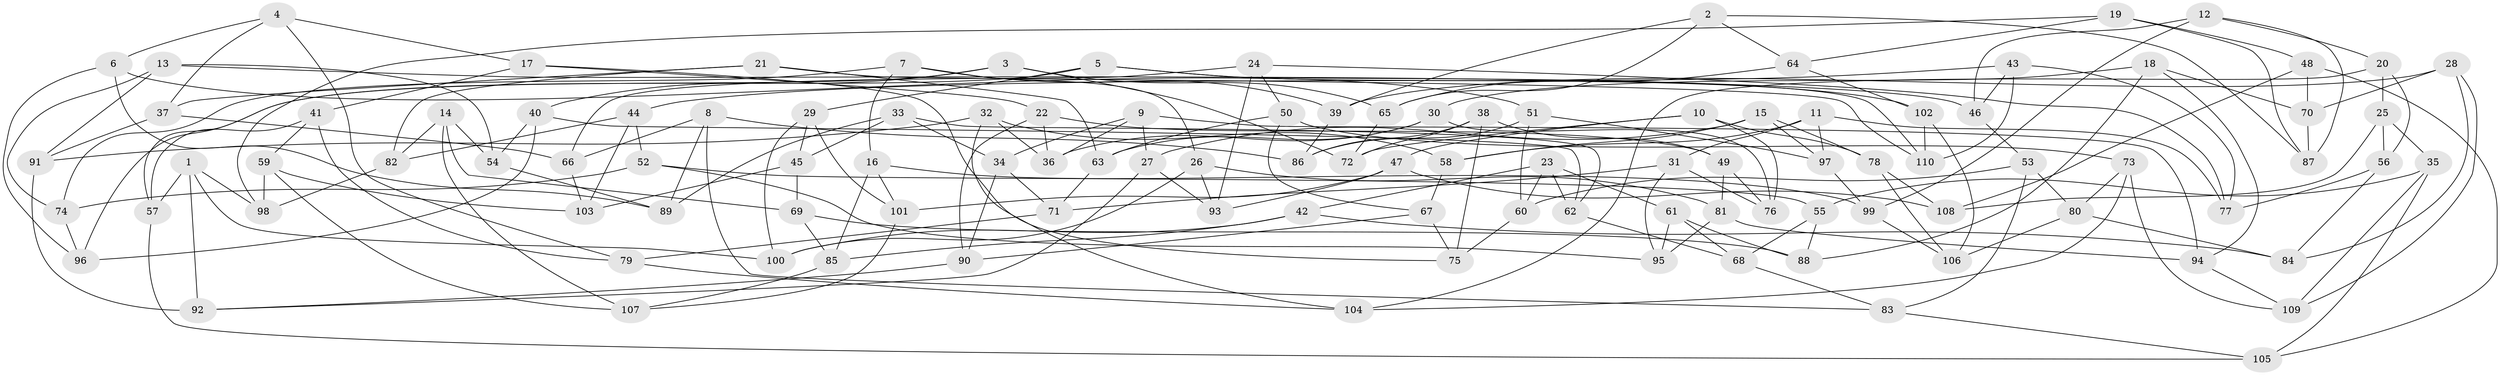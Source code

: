 // Generated by graph-tools (version 1.1) at 2025/56/03/09/25 04:56:30]
// undirected, 110 vertices, 220 edges
graph export_dot {
graph [start="1"]
  node [color=gray90,style=filled];
  1;
  2;
  3;
  4;
  5;
  6;
  7;
  8;
  9;
  10;
  11;
  12;
  13;
  14;
  15;
  16;
  17;
  18;
  19;
  20;
  21;
  22;
  23;
  24;
  25;
  26;
  27;
  28;
  29;
  30;
  31;
  32;
  33;
  34;
  35;
  36;
  37;
  38;
  39;
  40;
  41;
  42;
  43;
  44;
  45;
  46;
  47;
  48;
  49;
  50;
  51;
  52;
  53;
  54;
  55;
  56;
  57;
  58;
  59;
  60;
  61;
  62;
  63;
  64;
  65;
  66;
  67;
  68;
  69;
  70;
  71;
  72;
  73;
  74;
  75;
  76;
  77;
  78;
  79;
  80;
  81;
  82;
  83;
  84;
  85;
  86;
  87;
  88;
  89;
  90;
  91;
  92;
  93;
  94;
  95;
  96;
  97;
  98;
  99;
  100;
  101;
  102;
  103;
  104;
  105;
  106;
  107;
  108;
  109;
  110;
  1 -- 100;
  1 -- 92;
  1 -- 57;
  1 -- 98;
  2 -- 65;
  2 -- 87;
  2 -- 64;
  2 -- 39;
  3 -- 57;
  3 -- 40;
  3 -- 72;
  3 -- 65;
  4 -- 79;
  4 -- 17;
  4 -- 37;
  4 -- 6;
  5 -- 29;
  5 -- 110;
  5 -- 96;
  5 -- 102;
  6 -- 96;
  6 -- 89;
  6 -- 51;
  7 -- 16;
  7 -- 26;
  7 -- 74;
  7 -- 39;
  8 -- 66;
  8 -- 86;
  8 -- 89;
  8 -- 83;
  9 -- 27;
  9 -- 34;
  9 -- 94;
  9 -- 36;
  10 -- 76;
  10 -- 78;
  10 -- 72;
  10 -- 47;
  11 -- 31;
  11 -- 58;
  11 -- 97;
  11 -- 77;
  12 -- 87;
  12 -- 99;
  12 -- 20;
  12 -- 46;
  13 -- 74;
  13 -- 91;
  13 -- 46;
  13 -- 54;
  14 -- 69;
  14 -- 107;
  14 -- 82;
  14 -- 54;
  15 -- 78;
  15 -- 97;
  15 -- 58;
  15 -- 27;
  16 -- 85;
  16 -- 99;
  16 -- 101;
  17 -- 22;
  17 -- 41;
  17 -- 75;
  18 -- 88;
  18 -- 94;
  18 -- 70;
  18 -- 30;
  19 -- 87;
  19 -- 64;
  19 -- 48;
  19 -- 98;
  20 -- 25;
  20 -- 56;
  20 -- 104;
  21 -- 82;
  21 -- 37;
  21 -- 110;
  21 -- 63;
  22 -- 49;
  22 -- 36;
  22 -- 90;
  23 -- 42;
  23 -- 62;
  23 -- 61;
  23 -- 60;
  24 -- 66;
  24 -- 93;
  24 -- 77;
  24 -- 50;
  25 -- 56;
  25 -- 108;
  25 -- 35;
  26 -- 100;
  26 -- 93;
  26 -- 81;
  27 -- 92;
  27 -- 93;
  28 -- 109;
  28 -- 70;
  28 -- 84;
  28 -- 39;
  29 -- 45;
  29 -- 101;
  29 -- 100;
  30 -- 76;
  30 -- 36;
  30 -- 63;
  31 -- 95;
  31 -- 71;
  31 -- 76;
  32 -- 104;
  32 -- 58;
  32 -- 36;
  32 -- 91;
  33 -- 89;
  33 -- 34;
  33 -- 62;
  33 -- 45;
  34 -- 90;
  34 -- 71;
  35 -- 55;
  35 -- 109;
  35 -- 105;
  37 -- 66;
  37 -- 91;
  38 -- 86;
  38 -- 49;
  38 -- 72;
  38 -- 75;
  39 -- 86;
  40 -- 54;
  40 -- 96;
  40 -- 62;
  41 -- 57;
  41 -- 59;
  41 -- 79;
  42 -- 85;
  42 -- 100;
  42 -- 84;
  43 -- 46;
  43 -- 110;
  43 -- 77;
  43 -- 44;
  44 -- 82;
  44 -- 52;
  44 -- 103;
  45 -- 69;
  45 -- 103;
  46 -- 53;
  47 -- 93;
  47 -- 101;
  47 -- 108;
  48 -- 70;
  48 -- 105;
  48 -- 108;
  49 -- 81;
  49 -- 76;
  50 -- 73;
  50 -- 63;
  50 -- 67;
  51 -- 97;
  51 -- 60;
  51 -- 86;
  52 -- 95;
  52 -- 74;
  52 -- 55;
  53 -- 60;
  53 -- 80;
  53 -- 83;
  54 -- 89;
  55 -- 68;
  55 -- 88;
  56 -- 84;
  56 -- 77;
  57 -- 105;
  58 -- 67;
  59 -- 103;
  59 -- 98;
  59 -- 107;
  60 -- 75;
  61 -- 88;
  61 -- 95;
  61 -- 68;
  62 -- 68;
  63 -- 71;
  64 -- 102;
  64 -- 65;
  65 -- 72;
  66 -- 103;
  67 -- 75;
  67 -- 90;
  68 -- 83;
  69 -- 88;
  69 -- 85;
  70 -- 87;
  71 -- 79;
  73 -- 104;
  73 -- 80;
  73 -- 109;
  74 -- 96;
  78 -- 106;
  78 -- 108;
  79 -- 104;
  80 -- 106;
  80 -- 84;
  81 -- 95;
  81 -- 94;
  82 -- 98;
  83 -- 105;
  85 -- 107;
  90 -- 92;
  91 -- 92;
  94 -- 109;
  97 -- 99;
  99 -- 106;
  101 -- 107;
  102 -- 106;
  102 -- 110;
}
